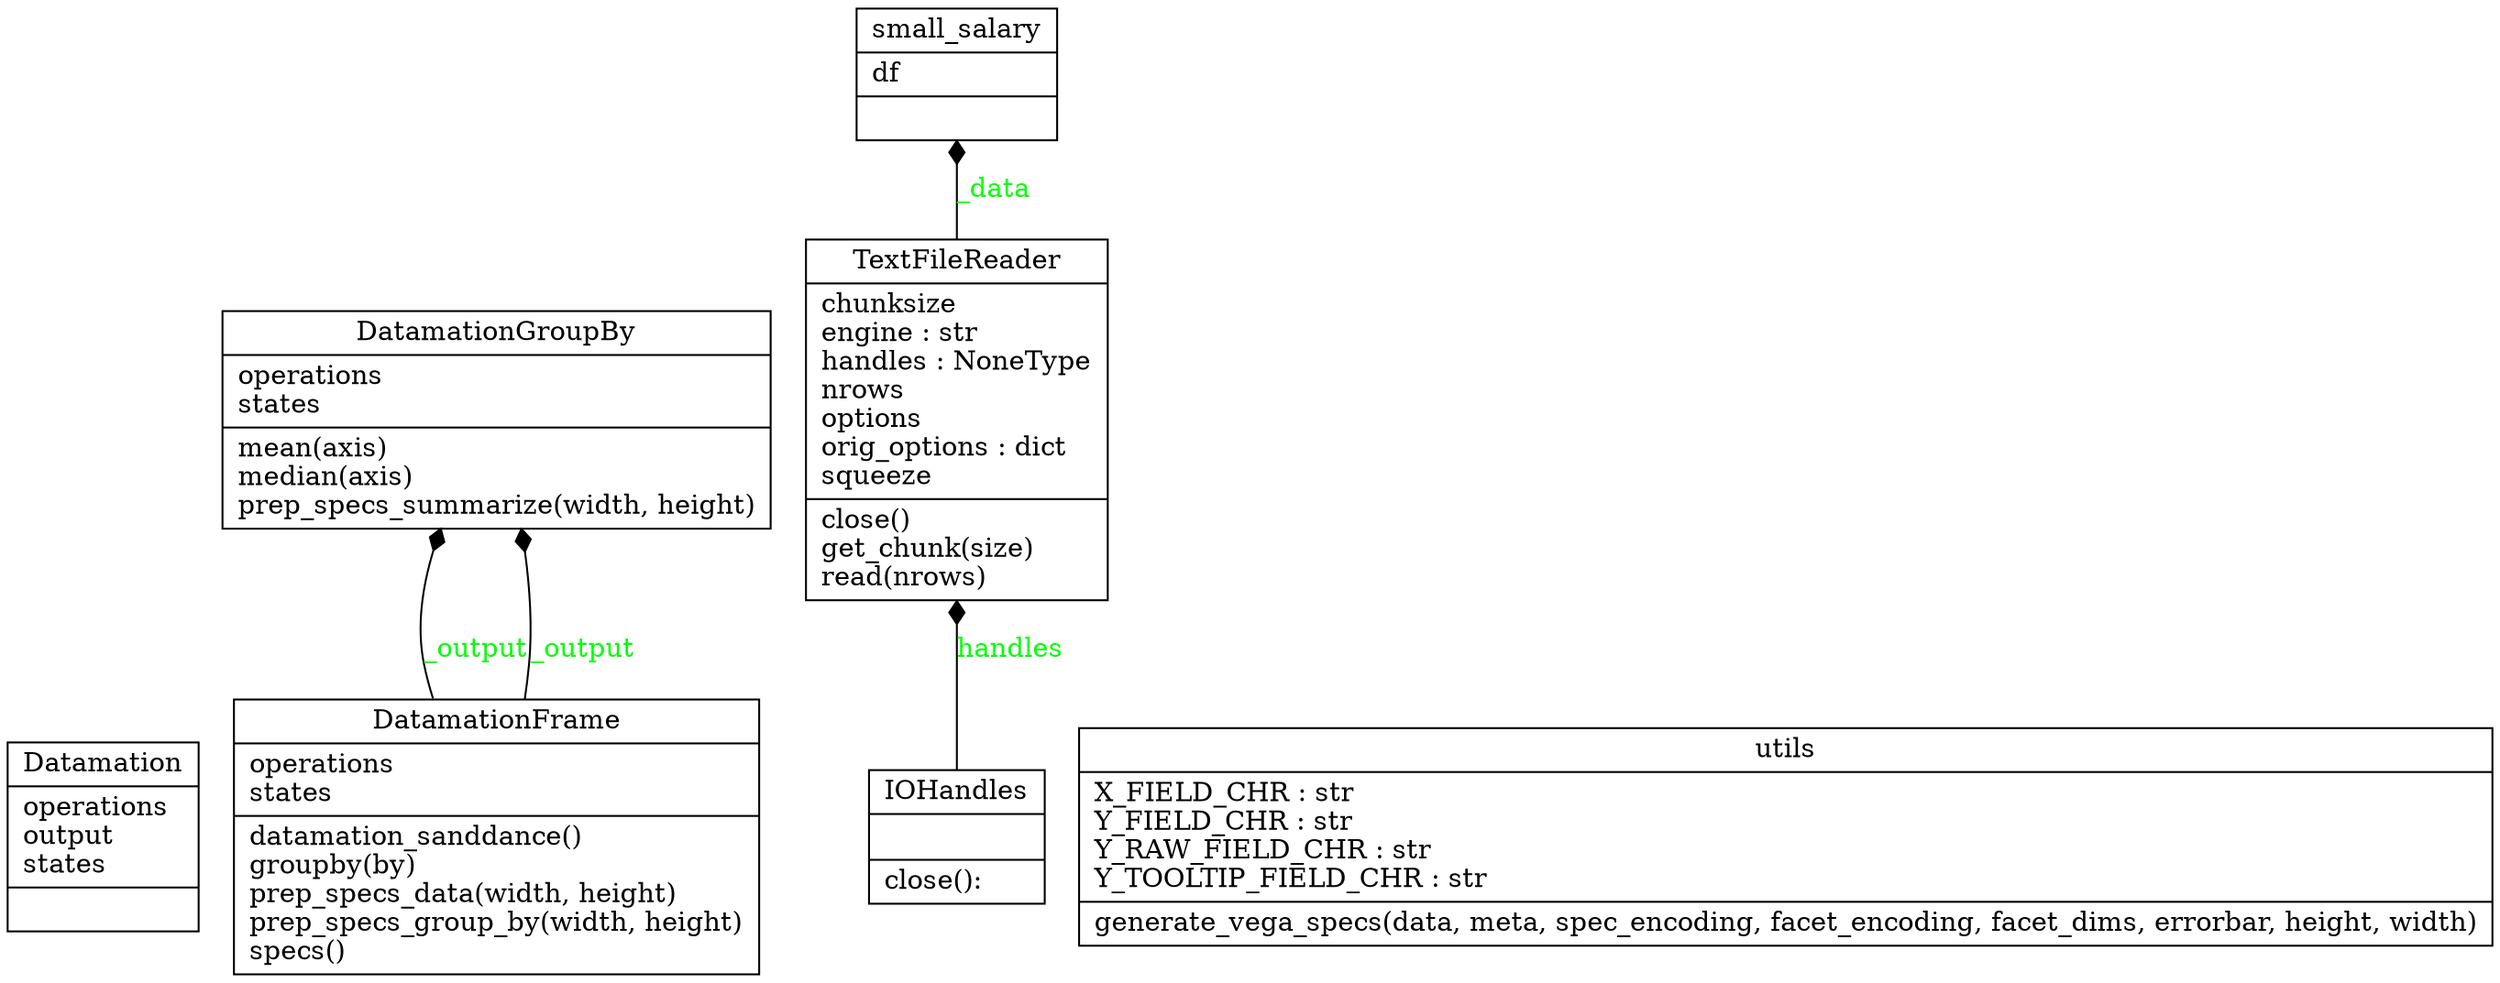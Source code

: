 digraph "classes" {
charset="utf-8"
rankdir=BT
"0" [label="{Datamation|operations\loutput\lstates\l|}", shape="record"];
"1" [label="{DatamationFrame|operations\lstates\l|datamation_sanddance()\lgroupby(by)\lprep_specs_data(width, height)\lprep_specs_group_by(width, height)\lspecs()\l}", shape="record"];
"2" [label="{DatamationGroupBy|operations\lstates\l|mean(axis)\lmedian(axis)\lprep_specs_summarize(width, height)\l}", shape="record"];
"3" [label="{IOHandles|\l|close(): \l}", shape="record"];
"4" [label="{TextFileReader|chunksize\lengine : str\lhandles : NoneType\lnrows\loptions\lorig_options : dict\lsqueeze\l|close()\lget_chunk(size)\lread(nrows)\l}", shape="record"];
"5" [label="{small_salary|df\l|}", shape="record"];
"6" [label="{utils|X_FIELD_CHR : str\lY_FIELD_CHR : str\lY_RAW_FIELD_CHR : str\lY_TOOLTIP_FIELD_CHR : str\l|generate_vega_specs(data, meta, spec_encoding, facet_encoding, facet_dims, errorbar, height, width)\l}", shape="record"];
"1" -> "2" [arrowhead="diamond", arrowtail="none", fontcolor="green", label="_output", style="solid"];
"1" -> "2" [arrowhead="diamond", arrowtail="none", fontcolor="green", label="_output", style="solid"];
"3" -> "4" [arrowhead="diamond", arrowtail="none", fontcolor="green", label="handles", style="solid"];
"4" -> "5" [arrowhead="diamond", arrowtail="none", fontcolor="green", label="_data", style="solid"];
}
